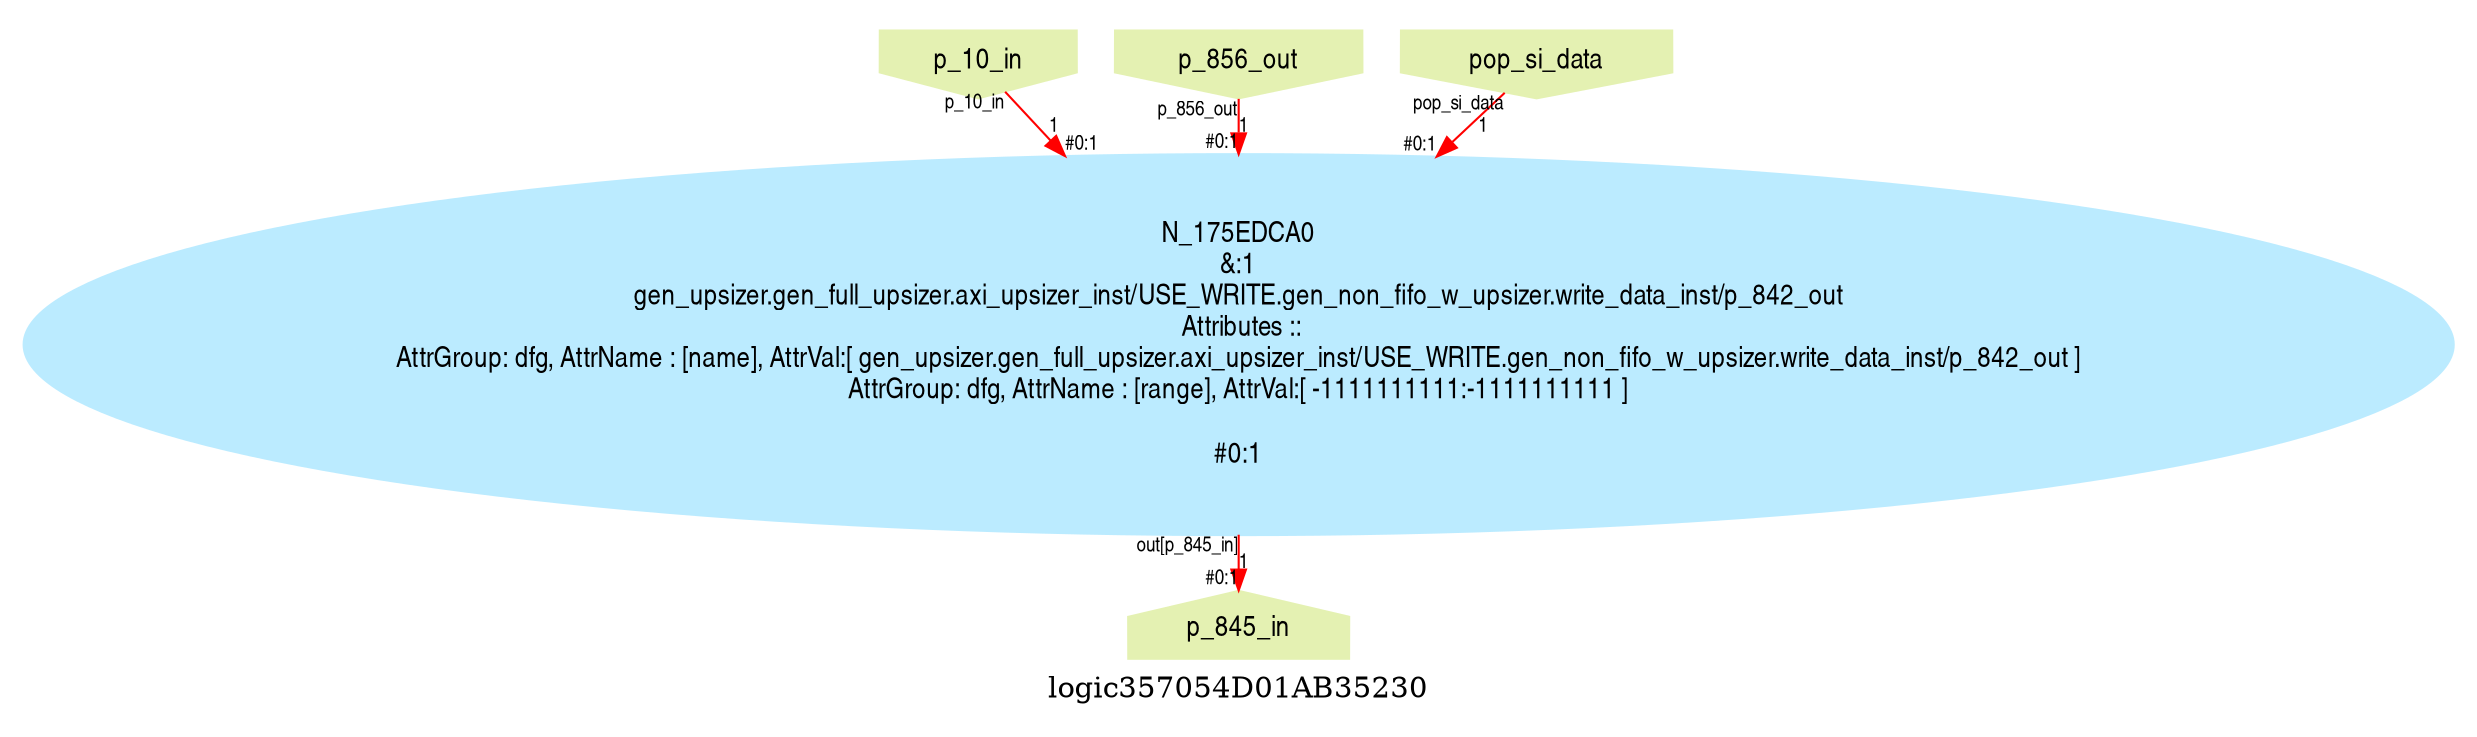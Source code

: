digraph logic357054D01AB35230 {
graph [label="logic357054D01AB35230", margin="0.1,0.1", size="100,100", ranksep=0.1, splines=true];
node [style=filled, color="#ffee80", fontname=helveticanarrow];
edge [color="#ff0000", fontsize=10, fontname=helveticanarrow];
{ rank = source;logic357054D01AB35230_p_10_in [label="p_10_in", shape=invhouse, color="#e4f1b2"];
logic357054D01AB35230_p_856_out [label="p_856_out", shape=invhouse, color="#e4f1b2"];
logic357054D01AB35230_pop_si_data [label="pop_si_data", shape=invhouse, color="#e4f1b2"];
}
{ rank = sink;logic357054D01AB35230_p_845_in [label="p_845_in", shape=house, color="#e4f1b2"];
}
N_175EDCA0 [label="N_175EDCA0\n&:1\ngen_upsizer.gen_full_upsizer.axi_upsizer_inst/USE_WRITE.gen_non_fifo_w_upsizer.write_data_inst/p_842_out\n Attributes ::\nAttrGroup: dfg, AttrName : [name], AttrVal:[ gen_upsizer.gen_full_upsizer.axi_upsizer_inst/USE_WRITE.gen_non_fifo_w_upsizer.write_data_inst/p_842_out ]\nAttrGroup: dfg, AttrName : [range], AttrVal:[ -1111111111:-1111111111 ]\n\n#0:1\n", color="#bbebff"];
logic357054D01AB35230_p_10_in -> N_175EDCA0 [label="1", taillabel=<p_10_in>, headlabel=<P_1D6A6D50>, headlabel=<#0:1>];
logic357054D01AB35230_p_856_out -> N_175EDCA0 [label="1", taillabel=<p_856_out>, headlabel=<B>, headlabel=<#0:1>];
logic357054D01AB35230_pop_si_data -> N_175EDCA0 [label="1", taillabel=<pop_si_data>, headlabel=<A>, headlabel=<#0:1>];
N_175EDCA0 -> logic357054D01AB35230_p_845_in [label="1", taillabel=<out[p_845_in]>, headlabel=<p_845_in>, headlabel=<#0:1>];
}
